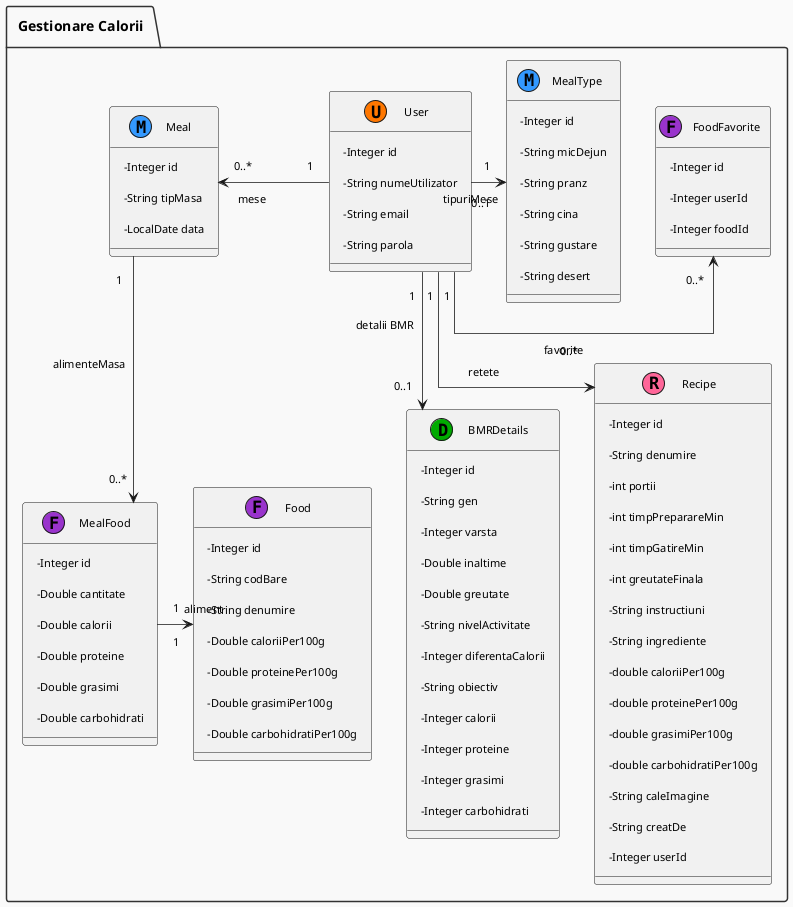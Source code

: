 @startuml
skinparam linetype ortho
skinparam classAttributeIconSize 0
skinparam classFontSize 13
skinparam classAttributeFontSize 11
skinparam Padding 8
skinparam NodeMargin 40
skinparam ArrowThickness 0.8
skinparam ArrowFontSize 11
skinparam DefaultTextAlignment center
skinparam BackgroundColor #FAFAFA
skinparam PackageBorderColor #333
skinparam PackageBackgroundColor #F9F9F9

package "Gestionare Calorii" {

    class User << (U,#FF7700) >> {
        - Integer id
        - String numeUtilizator
        - String email
        - String parola
    }

    ' Detalii BMR
    class BMRDetails << (D,#00AA00) >> {
        - Integer id
        - String gen
        - Integer varsta
        - Double inaltime
        - Double greutate
        - String nivelActivitate
        - Integer diferentaCalorii
        - String obiectiv
        - Integer calorii
        - Integer proteine
        - Integer grasimi
        - Integer carbohidrati
    }

    ' Mese si tipuri de mese
    class Meal << (M,#3399FF) >> {
        - Integer id
        - String tipMasa
        - LocalDate data
    }

    class MealType << (M,#3399FF) >> {
        - Integer id
        - String micDejun
        - String pranz
        - String cina
        - String gustare
        - String desert
    }

    ' Alimente si favorite
    class Food << (F,#9933CC) >> {
        - Integer id
        - String codBare
        - String denumire
        - Double caloriiPer100g
        - Double proteinePer100g
        - Double grasimiPer100g
        - Double carbohidratiPer100g
    }

    class FoodFavorite << (F,#9933CC) >> {
        - Integer id
        - Integer userId
        - Integer foodId
    }

    ' Mese - alimente asociate
    class MealFood << (F,#9933CC) >> {
        - Integer id
        - Double cantitate
        - Double calorii
        - Double proteine
        - Double grasimi
        - Double carbohidrati
    }

    ' Retete
    class Recipe << (R,#FF6699) >> {
        - Integer id
        - String denumire
        - int portii
        - int timpPreparareMin
        - int timpGatireMin
        - int greutateFinala
        - String instructiuni
        - String ingrediente
        - double caloriiPer100g
        - double proteinePer100g
        - double grasimiPer100g
        - double carbohidratiPer100g
        - String caleImagine
        - String creatDe
        - Integer userId
    }

    ' Relații clare, fără intersectări

    ' Utilizator - detalii BMR
    User "1" -down-> "0..1" BMRDetails : detalii BMR

    ' Utilizator - mese
    User "1" -left-> "0..*" Meal : mese

    ' Utilizator - favorite
    User "1" -right-> "0..*" FoodFavorite : favorite

    ' Utilizator - tipuri mese
    User "1" -right-> "0..1" MealType : tipuriMese

    ' Utilizator - retete
    User "1" -down-> "0..*" Recipe : retete

    ' Masa - MealFood
    Meal "1" -down-> "0..*" MealFood : alimenteMasa

    ' MealFood - Food
    MealFood "1" -right-> "1" Food : aliment

}

@enduml
